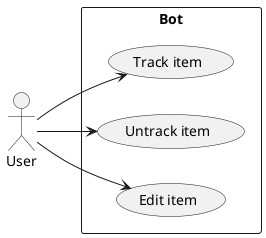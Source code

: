 @startuml
left to right direction
actor "User" as fc
rectangle Bot {
  usecase "Track item" as UC1
  usecase "Untrack item" as UC2
  usecase "Edit item" as UC3
}
fc --> UC1
fc --> UC2
fc --> UC3
@enduml
